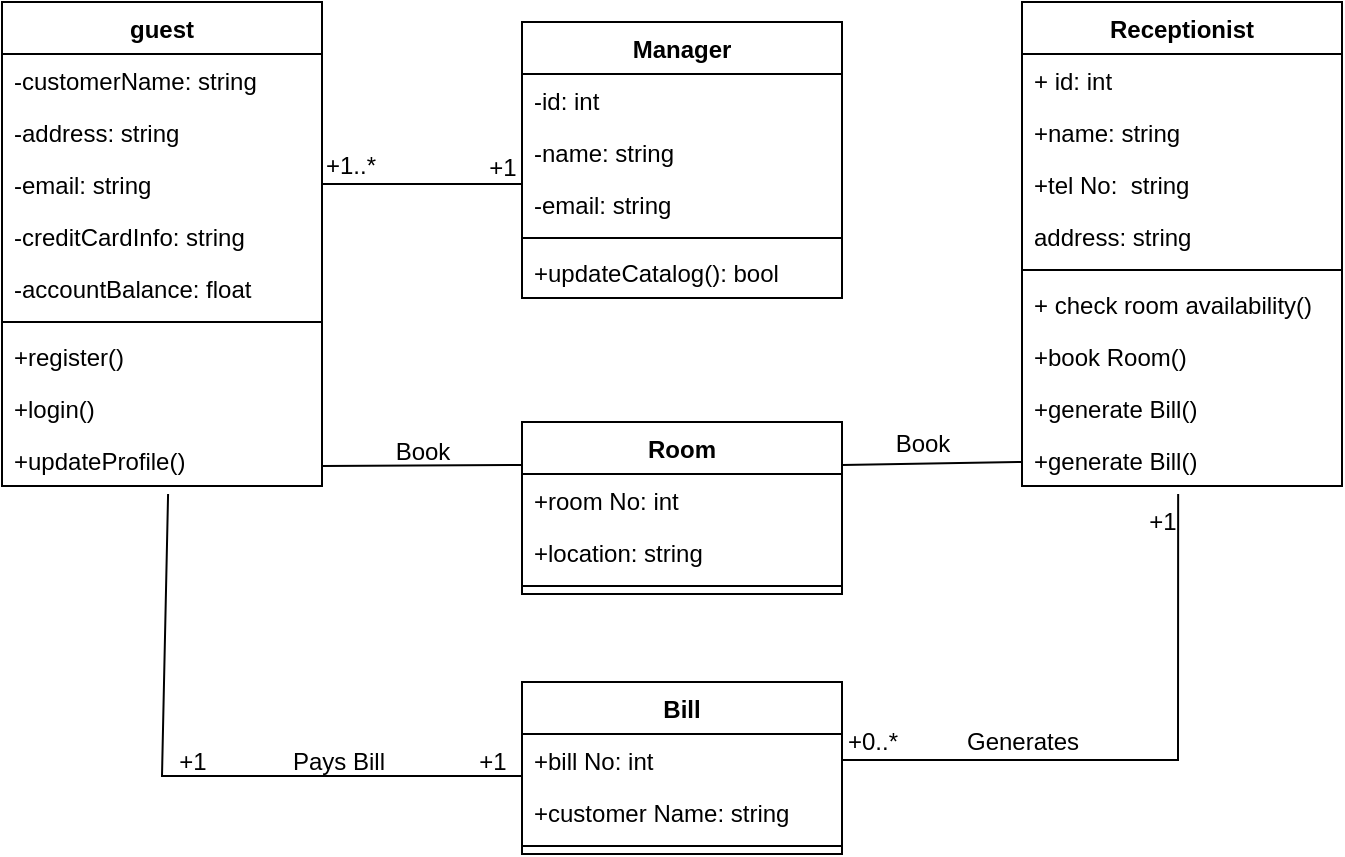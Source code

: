 <mxfile version="15.8.6" type="github">
  <diagram id="C5RBs43oDa-KdzZeNtuy" name="Page-1">
    <mxGraphModel dx="868" dy="1651" grid="1" gridSize="10" guides="1" tooltips="1" connect="1" arrows="1" fold="1" page="1" pageScale="1" pageWidth="827" pageHeight="1169" math="0" shadow="0">
      <root>
        <mxCell id="WIyWlLk6GJQsqaUBKTNV-0" />
        <mxCell id="WIyWlLk6GJQsqaUBKTNV-1" parent="WIyWlLk6GJQsqaUBKTNV-0" />
        <mxCell id="Q7qjtp1x8WxKevpJag3L-6" value="Manager" style="swimlane;fontStyle=1;align=center;verticalAlign=top;childLayout=stackLayout;horizontal=1;startSize=26;horizontalStack=0;resizeParent=1;resizeParentMax=0;resizeLast=0;collapsible=1;marginBottom=0;" parent="WIyWlLk6GJQsqaUBKTNV-1" vertex="1">
          <mxGeometry x="280" y="-70" width="160" height="138" as="geometry" />
        </mxCell>
        <mxCell id="T5A34cYK0QaYjGAUa2mt-0" value="-id: int" style="text;strokeColor=none;fillColor=none;align=left;verticalAlign=top;spacingLeft=4;spacingRight=4;overflow=hidden;rotatable=0;points=[[0,0.5],[1,0.5]];portConstraint=eastwest;" parent="Q7qjtp1x8WxKevpJag3L-6" vertex="1">
          <mxGeometry y="26" width="160" height="26" as="geometry" />
        </mxCell>
        <mxCell id="Q7qjtp1x8WxKevpJag3L-7" value="-name: string" style="text;strokeColor=none;fillColor=none;align=left;verticalAlign=top;spacingLeft=4;spacingRight=4;overflow=hidden;rotatable=0;points=[[0,0.5],[1,0.5]];portConstraint=eastwest;" parent="Q7qjtp1x8WxKevpJag3L-6" vertex="1">
          <mxGeometry y="52" width="160" height="26" as="geometry" />
        </mxCell>
        <mxCell id="Q7qjtp1x8WxKevpJag3L-18" value="-email: string" style="text;strokeColor=none;fillColor=none;align=left;verticalAlign=top;spacingLeft=4;spacingRight=4;overflow=hidden;rotatable=0;points=[[0,0.5],[1,0.5]];portConstraint=eastwest;" parent="Q7qjtp1x8WxKevpJag3L-6" vertex="1">
          <mxGeometry y="78" width="160" height="26" as="geometry" />
        </mxCell>
        <mxCell id="Q7qjtp1x8WxKevpJag3L-8" value="" style="line;strokeWidth=1;fillColor=none;align=left;verticalAlign=middle;spacingTop=-1;spacingLeft=3;spacingRight=3;rotatable=0;labelPosition=right;points=[];portConstraint=eastwest;" parent="Q7qjtp1x8WxKevpJag3L-6" vertex="1">
          <mxGeometry y="104" width="160" height="8" as="geometry" />
        </mxCell>
        <mxCell id="Q7qjtp1x8WxKevpJag3L-9" value="+updateCatalog(): bool" style="text;strokeColor=none;fillColor=none;align=left;verticalAlign=top;spacingLeft=4;spacingRight=4;overflow=hidden;rotatable=0;points=[[0,0.5],[1,0.5]];portConstraint=eastwest;" parent="Q7qjtp1x8WxKevpJag3L-6" vertex="1">
          <mxGeometry y="112" width="160" height="26" as="geometry" />
        </mxCell>
        <mxCell id="Q7qjtp1x8WxKevpJag3L-10" value="guest" style="swimlane;fontStyle=1;align=center;verticalAlign=top;childLayout=stackLayout;horizontal=1;startSize=26;horizontalStack=0;resizeParent=1;resizeParentMax=0;resizeLast=0;collapsible=1;marginBottom=0;" parent="WIyWlLk6GJQsqaUBKTNV-1" vertex="1">
          <mxGeometry x="20" y="-80" width="160" height="242" as="geometry" />
        </mxCell>
        <mxCell id="Q7qjtp1x8WxKevpJag3L-11" value="-customerName: string" style="text;strokeColor=none;fillColor=none;align=left;verticalAlign=top;spacingLeft=4;spacingRight=4;overflow=hidden;rotatable=0;points=[[0,0.5],[1,0.5]];portConstraint=eastwest;" parent="Q7qjtp1x8WxKevpJag3L-10" vertex="1">
          <mxGeometry y="26" width="160" height="26" as="geometry" />
        </mxCell>
        <mxCell id="Q7qjtp1x8WxKevpJag3L-17" value="-address: string" style="text;strokeColor=none;fillColor=none;align=left;verticalAlign=top;spacingLeft=4;spacingRight=4;overflow=hidden;rotatable=0;points=[[0,0.5],[1,0.5]];portConstraint=eastwest;" parent="Q7qjtp1x8WxKevpJag3L-10" vertex="1">
          <mxGeometry y="52" width="160" height="26" as="geometry" />
        </mxCell>
        <mxCell id="Q7qjtp1x8WxKevpJag3L-19" value="-email: string" style="text;strokeColor=none;fillColor=none;align=left;verticalAlign=top;spacingLeft=4;spacingRight=4;overflow=hidden;rotatable=0;points=[[0,0.5],[1,0.5]];portConstraint=eastwest;" parent="Q7qjtp1x8WxKevpJag3L-10" vertex="1">
          <mxGeometry y="78" width="160" height="26" as="geometry" />
        </mxCell>
        <mxCell id="Q7qjtp1x8WxKevpJag3L-21" value="-creditCardInfo: string" style="text;strokeColor=none;fillColor=none;align=left;verticalAlign=top;spacingLeft=4;spacingRight=4;overflow=hidden;rotatable=0;points=[[0,0.5],[1,0.5]];portConstraint=eastwest;" parent="Q7qjtp1x8WxKevpJag3L-10" vertex="1">
          <mxGeometry y="104" width="160" height="26" as="geometry" />
        </mxCell>
        <mxCell id="Q7qjtp1x8WxKevpJag3L-20" value="-accountBalance: float" style="text;strokeColor=none;fillColor=none;align=left;verticalAlign=top;spacingLeft=4;spacingRight=4;overflow=hidden;rotatable=0;points=[[0,0.5],[1,0.5]];portConstraint=eastwest;" parent="Q7qjtp1x8WxKevpJag3L-10" vertex="1">
          <mxGeometry y="130" width="160" height="26" as="geometry" />
        </mxCell>
        <mxCell id="Q7qjtp1x8WxKevpJag3L-12" value="" style="line;strokeWidth=1;fillColor=none;align=left;verticalAlign=middle;spacingTop=-1;spacingLeft=3;spacingRight=3;rotatable=0;labelPosition=right;points=[];portConstraint=eastwest;" parent="Q7qjtp1x8WxKevpJag3L-10" vertex="1">
          <mxGeometry y="156" width="160" height="8" as="geometry" />
        </mxCell>
        <mxCell id="Q7qjtp1x8WxKevpJag3L-13" value="+register()" style="text;strokeColor=none;fillColor=none;align=left;verticalAlign=top;spacingLeft=4;spacingRight=4;overflow=hidden;rotatable=0;points=[[0,0.5],[1,0.5]];portConstraint=eastwest;" parent="Q7qjtp1x8WxKevpJag3L-10" vertex="1">
          <mxGeometry y="164" width="160" height="26" as="geometry" />
        </mxCell>
        <mxCell id="Q7qjtp1x8WxKevpJag3L-22" value="+login()" style="text;strokeColor=none;fillColor=none;align=left;verticalAlign=top;spacingLeft=4;spacingRight=4;overflow=hidden;rotatable=0;points=[[0,0.5],[1,0.5]];portConstraint=eastwest;" parent="Q7qjtp1x8WxKevpJag3L-10" vertex="1">
          <mxGeometry y="190" width="160" height="26" as="geometry" />
        </mxCell>
        <mxCell id="Q7qjtp1x8WxKevpJag3L-23" value="+updateProfile()" style="text;strokeColor=none;fillColor=none;align=left;verticalAlign=top;spacingLeft=4;spacingRight=4;overflow=hidden;rotatable=0;points=[[0,0.5],[1,0.5]];portConstraint=eastwest;" parent="Q7qjtp1x8WxKevpJag3L-10" vertex="1">
          <mxGeometry y="216" width="160" height="26" as="geometry" />
        </mxCell>
        <mxCell id="T5A34cYK0QaYjGAUa2mt-2" value="" style="endArrow=none;html=1;rounded=0;" parent="WIyWlLk6GJQsqaUBKTNV-1" source="Q7qjtp1x8WxKevpJag3L-19" edge="1">
          <mxGeometry width="50" height="50" relative="1" as="geometry">
            <mxPoint x="180" y="61" as="sourcePoint" />
            <mxPoint x="280" y="11" as="targetPoint" />
          </mxGeometry>
        </mxCell>
        <mxCell id="T5A34cYK0QaYjGAUa2mt-9" value="Room" style="swimlane;fontStyle=1;align=center;verticalAlign=top;childLayout=stackLayout;horizontal=1;startSize=26;horizontalStack=0;resizeParent=1;resizeParentMax=0;resizeLast=0;collapsible=1;marginBottom=0;" parent="WIyWlLk6GJQsqaUBKTNV-1" vertex="1">
          <mxGeometry x="280" y="130" width="160" height="86" as="geometry" />
        </mxCell>
        <mxCell id="T5A34cYK0QaYjGAUa2mt-10" value="+room No: int" style="text;strokeColor=none;fillColor=none;align=left;verticalAlign=top;spacingLeft=4;spacingRight=4;overflow=hidden;rotatable=0;points=[[0,0.5],[1,0.5]];portConstraint=eastwest;" parent="T5A34cYK0QaYjGAUa2mt-9" vertex="1">
          <mxGeometry y="26" width="160" height="26" as="geometry" />
        </mxCell>
        <mxCell id="T5A34cYK0QaYjGAUa2mt-13" value="+location: string" style="text;strokeColor=none;fillColor=none;align=left;verticalAlign=top;spacingLeft=4;spacingRight=4;overflow=hidden;rotatable=0;points=[[0,0.5],[1,0.5]];portConstraint=eastwest;" parent="T5A34cYK0QaYjGAUa2mt-9" vertex="1">
          <mxGeometry y="52" width="160" height="26" as="geometry" />
        </mxCell>
        <mxCell id="T5A34cYK0QaYjGAUa2mt-11" value="" style="line;strokeWidth=1;fillColor=none;align=left;verticalAlign=middle;spacingTop=-1;spacingLeft=3;spacingRight=3;rotatable=0;labelPosition=right;points=[];portConstraint=eastwest;" parent="T5A34cYK0QaYjGAUa2mt-9" vertex="1">
          <mxGeometry y="78" width="160" height="8" as="geometry" />
        </mxCell>
        <mxCell id="T5A34cYK0QaYjGAUa2mt-14" value="Receptionist" style="swimlane;fontStyle=1;align=center;verticalAlign=top;childLayout=stackLayout;horizontal=1;startSize=26;horizontalStack=0;resizeParent=1;resizeParentMax=0;resizeLast=0;collapsible=1;marginBottom=0;" parent="WIyWlLk6GJQsqaUBKTNV-1" vertex="1">
          <mxGeometry x="530" y="-80" width="160" height="242" as="geometry" />
        </mxCell>
        <mxCell id="T5A34cYK0QaYjGAUa2mt-15" value="+ id: int" style="text;strokeColor=none;fillColor=none;align=left;verticalAlign=top;spacingLeft=4;spacingRight=4;overflow=hidden;rotatable=0;points=[[0,0.5],[1,0.5]];portConstraint=eastwest;" parent="T5A34cYK0QaYjGAUa2mt-14" vertex="1">
          <mxGeometry y="26" width="160" height="26" as="geometry" />
        </mxCell>
        <mxCell id="T5A34cYK0QaYjGAUa2mt-20" value="+name: string" style="text;strokeColor=none;fillColor=none;align=left;verticalAlign=top;spacingLeft=4;spacingRight=4;overflow=hidden;rotatable=0;points=[[0,0.5],[1,0.5]];portConstraint=eastwest;" parent="T5A34cYK0QaYjGAUa2mt-14" vertex="1">
          <mxGeometry y="52" width="160" height="26" as="geometry" />
        </mxCell>
        <mxCell id="T5A34cYK0QaYjGAUa2mt-19" value="+tel No:  string" style="text;strokeColor=none;fillColor=none;align=left;verticalAlign=top;spacingLeft=4;spacingRight=4;overflow=hidden;rotatable=0;points=[[0,0.5],[1,0.5]];portConstraint=eastwest;" parent="T5A34cYK0QaYjGAUa2mt-14" vertex="1">
          <mxGeometry y="78" width="160" height="26" as="geometry" />
        </mxCell>
        <mxCell id="T5A34cYK0QaYjGAUa2mt-18" value="address: string" style="text;strokeColor=none;fillColor=none;align=left;verticalAlign=top;spacingLeft=4;spacingRight=4;overflow=hidden;rotatable=0;points=[[0,0.5],[1,0.5]];portConstraint=eastwest;" parent="T5A34cYK0QaYjGAUa2mt-14" vertex="1">
          <mxGeometry y="104" width="160" height="26" as="geometry" />
        </mxCell>
        <mxCell id="T5A34cYK0QaYjGAUa2mt-16" value="" style="line;strokeWidth=1;fillColor=none;align=left;verticalAlign=middle;spacingTop=-1;spacingLeft=3;spacingRight=3;rotatable=0;labelPosition=right;points=[];portConstraint=eastwest;" parent="T5A34cYK0QaYjGAUa2mt-14" vertex="1">
          <mxGeometry y="130" width="160" height="8" as="geometry" />
        </mxCell>
        <mxCell id="T5A34cYK0QaYjGAUa2mt-17" value="+ check room availability()" style="text;strokeColor=none;fillColor=none;align=left;verticalAlign=top;spacingLeft=4;spacingRight=4;overflow=hidden;rotatable=0;points=[[0,0.5],[1,0.5]];portConstraint=eastwest;" parent="T5A34cYK0QaYjGAUa2mt-14" vertex="1">
          <mxGeometry y="138" width="160" height="26" as="geometry" />
        </mxCell>
        <mxCell id="T5A34cYK0QaYjGAUa2mt-21" value="+book Room()" style="text;strokeColor=none;fillColor=none;align=left;verticalAlign=top;spacingLeft=4;spacingRight=4;overflow=hidden;rotatable=0;points=[[0,0.5],[1,0.5]];portConstraint=eastwest;" parent="T5A34cYK0QaYjGAUa2mt-14" vertex="1">
          <mxGeometry y="164" width="160" height="26" as="geometry" />
        </mxCell>
        <mxCell id="T5A34cYK0QaYjGAUa2mt-37" value="+generate Bill()" style="text;strokeColor=none;fillColor=none;align=left;verticalAlign=top;spacingLeft=4;spacingRight=4;overflow=hidden;rotatable=0;points=[[0,0.5],[1,0.5]];portConstraint=eastwest;" parent="T5A34cYK0QaYjGAUa2mt-14" vertex="1">
          <mxGeometry y="190" width="160" height="26" as="geometry" />
        </mxCell>
        <mxCell id="T5A34cYK0QaYjGAUa2mt-22" value="+generate Bill()" style="text;strokeColor=none;fillColor=none;align=left;verticalAlign=top;spacingLeft=4;spacingRight=4;overflow=hidden;rotatable=0;points=[[0,0.5],[1,0.5]];portConstraint=eastwest;" parent="T5A34cYK0QaYjGAUa2mt-14" vertex="1">
          <mxGeometry y="216" width="160" height="26" as="geometry" />
        </mxCell>
        <mxCell id="T5A34cYK0QaYjGAUa2mt-27" value="" style="endArrow=none;html=1;rounded=0;exitX=0;exitY=0.25;exitDx=0;exitDy=0;" parent="WIyWlLk6GJQsqaUBKTNV-1" source="T5A34cYK0QaYjGAUa2mt-9" edge="1">
          <mxGeometry width="50" height="50" relative="1" as="geometry">
            <mxPoint x="420" y="150" as="sourcePoint" />
            <mxPoint x="180" y="152" as="targetPoint" />
            <Array as="points" />
          </mxGeometry>
        </mxCell>
        <mxCell id="T5A34cYK0QaYjGAUa2mt-29" value="" style="endArrow=none;html=1;rounded=0;entryX=0.488;entryY=1.154;entryDx=0;entryDy=0;entryPerimeter=0;exitX=1;exitY=0.5;exitDx=0;exitDy=0;" parent="WIyWlLk6GJQsqaUBKTNV-1" source="T5A34cYK0QaYjGAUa2mt-31" target="T5A34cYK0QaYjGAUa2mt-22" edge="1">
          <mxGeometry width="50" height="50" relative="1" as="geometry">
            <mxPoint x="828" y="210" as="sourcePoint" />
            <mxPoint x="750" y="230" as="targetPoint" />
            <Array as="points">
              <mxPoint x="608" y="299" />
            </Array>
          </mxGeometry>
        </mxCell>
        <mxCell id="T5A34cYK0QaYjGAUa2mt-30" value="Bill" style="swimlane;fontStyle=1;align=center;verticalAlign=top;childLayout=stackLayout;horizontal=1;startSize=26;horizontalStack=0;resizeParent=1;resizeParentMax=0;resizeLast=0;collapsible=1;marginBottom=0;" parent="WIyWlLk6GJQsqaUBKTNV-1" vertex="1">
          <mxGeometry x="280" y="260" width="160" height="86" as="geometry" />
        </mxCell>
        <mxCell id="T5A34cYK0QaYjGAUa2mt-31" value="+bill No: int" style="text;strokeColor=none;fillColor=none;align=left;verticalAlign=top;spacingLeft=4;spacingRight=4;overflow=hidden;rotatable=0;points=[[0,0.5],[1,0.5]];portConstraint=eastwest;" parent="T5A34cYK0QaYjGAUa2mt-30" vertex="1">
          <mxGeometry y="26" width="160" height="26" as="geometry" />
        </mxCell>
        <mxCell id="T5A34cYK0QaYjGAUa2mt-34" value="+customer Name: string" style="text;strokeColor=none;fillColor=none;align=left;verticalAlign=top;spacingLeft=4;spacingRight=4;overflow=hidden;rotatable=0;points=[[0,0.5],[1,0.5]];portConstraint=eastwest;" parent="T5A34cYK0QaYjGAUa2mt-30" vertex="1">
          <mxGeometry y="52" width="160" height="26" as="geometry" />
        </mxCell>
        <mxCell id="T5A34cYK0QaYjGAUa2mt-32" value="" style="line;strokeWidth=1;fillColor=none;align=left;verticalAlign=middle;spacingTop=-1;spacingLeft=3;spacingRight=3;rotatable=0;labelPosition=right;points=[];portConstraint=eastwest;" parent="T5A34cYK0QaYjGAUa2mt-30" vertex="1">
          <mxGeometry y="78" width="160" height="8" as="geometry" />
        </mxCell>
        <mxCell id="T5A34cYK0QaYjGAUa2mt-35" value="" style="endArrow=none;html=1;rounded=0;entryX=0;entryY=0.808;entryDx=0;entryDy=0;entryPerimeter=0;exitX=0.519;exitY=1.154;exitDx=0;exitDy=0;exitPerimeter=0;" parent="WIyWlLk6GJQsqaUBKTNV-1" source="Q7qjtp1x8WxKevpJag3L-23" target="T5A34cYK0QaYjGAUa2mt-31" edge="1">
          <mxGeometry width="50" height="50" relative="1" as="geometry">
            <mxPoint x="530" y="330" as="sourcePoint" />
            <mxPoint x="580" y="280" as="targetPoint" />
            <Array as="points">
              <mxPoint x="100" y="307" />
            </Array>
          </mxGeometry>
        </mxCell>
        <mxCell id="T5A34cYK0QaYjGAUa2mt-38" value="" style="endArrow=none;html=1;rounded=0;entryX=1;entryY=0.25;entryDx=0;entryDy=0;" parent="WIyWlLk6GJQsqaUBKTNV-1" target="T5A34cYK0QaYjGAUa2mt-9" edge="1">
          <mxGeometry width="50" height="50" relative="1" as="geometry">
            <mxPoint x="530" y="150" as="sourcePoint" />
            <mxPoint x="190" y="162" as="targetPoint" />
            <Array as="points" />
          </mxGeometry>
        </mxCell>
        <mxCell id="T5A34cYK0QaYjGAUa2mt-39" value="+1..*" style="text;html=1;align=center;verticalAlign=middle;resizable=0;points=[];autosize=1;strokeColor=none;fillColor=none;" parent="WIyWlLk6GJQsqaUBKTNV-1" vertex="1">
          <mxGeometry x="174" y="-8" width="40" height="20" as="geometry" />
        </mxCell>
        <mxCell id="T5A34cYK0QaYjGAUa2mt-41" value="+1" style="text;html=1;align=center;verticalAlign=middle;resizable=0;points=[];autosize=1;strokeColor=none;fillColor=none;" parent="WIyWlLk6GJQsqaUBKTNV-1" vertex="1">
          <mxGeometry x="255" y="-7" width="30" height="20" as="geometry" />
        </mxCell>
        <mxCell id="T5A34cYK0QaYjGAUa2mt-43" value="+1" style="text;html=1;align=center;verticalAlign=middle;resizable=0;points=[];autosize=1;strokeColor=none;fillColor=none;" parent="WIyWlLk6GJQsqaUBKTNV-1" vertex="1">
          <mxGeometry x="100" y="290" width="30" height="20" as="geometry" />
        </mxCell>
        <mxCell id="T5A34cYK0QaYjGAUa2mt-44" value="+1" style="text;html=1;align=center;verticalAlign=middle;resizable=0;points=[];autosize=1;strokeColor=none;fillColor=none;" parent="WIyWlLk6GJQsqaUBKTNV-1" vertex="1">
          <mxGeometry x="250" y="290" width="30" height="20" as="geometry" />
        </mxCell>
        <mxCell id="T5A34cYK0QaYjGAUa2mt-45" value="Generates" style="text;html=1;align=center;verticalAlign=middle;resizable=0;points=[];autosize=1;strokeColor=none;fillColor=none;" parent="WIyWlLk6GJQsqaUBKTNV-1" vertex="1">
          <mxGeometry x="495" y="280" width="70" height="20" as="geometry" />
        </mxCell>
        <mxCell id="T5A34cYK0QaYjGAUa2mt-46" value="+1" style="text;html=1;align=center;verticalAlign=middle;resizable=0;points=[];autosize=1;strokeColor=none;fillColor=none;" parent="WIyWlLk6GJQsqaUBKTNV-1" vertex="1">
          <mxGeometry x="585" y="170" width="30" height="20" as="geometry" />
        </mxCell>
        <mxCell id="T5A34cYK0QaYjGAUa2mt-47" value="+0..*" style="text;html=1;align=center;verticalAlign=middle;resizable=0;points=[];autosize=1;strokeColor=none;fillColor=none;" parent="WIyWlLk6GJQsqaUBKTNV-1" vertex="1">
          <mxGeometry x="435" y="280" width="40" height="20" as="geometry" />
        </mxCell>
        <mxCell id="T5A34cYK0QaYjGAUa2mt-48" value="Pays Bill" style="text;html=1;align=center;verticalAlign=middle;resizable=0;points=[];autosize=1;strokeColor=none;fillColor=none;" parent="WIyWlLk6GJQsqaUBKTNV-1" vertex="1">
          <mxGeometry x="158" y="290" width="60" height="20" as="geometry" />
        </mxCell>
        <mxCell id="T5A34cYK0QaYjGAUa2mt-49" value="Book" style="text;html=1;align=center;verticalAlign=middle;resizable=0;points=[];autosize=1;strokeColor=none;fillColor=none;" parent="WIyWlLk6GJQsqaUBKTNV-1" vertex="1">
          <mxGeometry x="210" y="135" width="40" height="20" as="geometry" />
        </mxCell>
        <mxCell id="T5A34cYK0QaYjGAUa2mt-50" value="Book" style="text;html=1;align=center;verticalAlign=middle;resizable=0;points=[];autosize=1;strokeColor=none;fillColor=none;" parent="WIyWlLk6GJQsqaUBKTNV-1" vertex="1">
          <mxGeometry x="460" y="131" width="40" height="20" as="geometry" />
        </mxCell>
      </root>
    </mxGraphModel>
  </diagram>
</mxfile>
